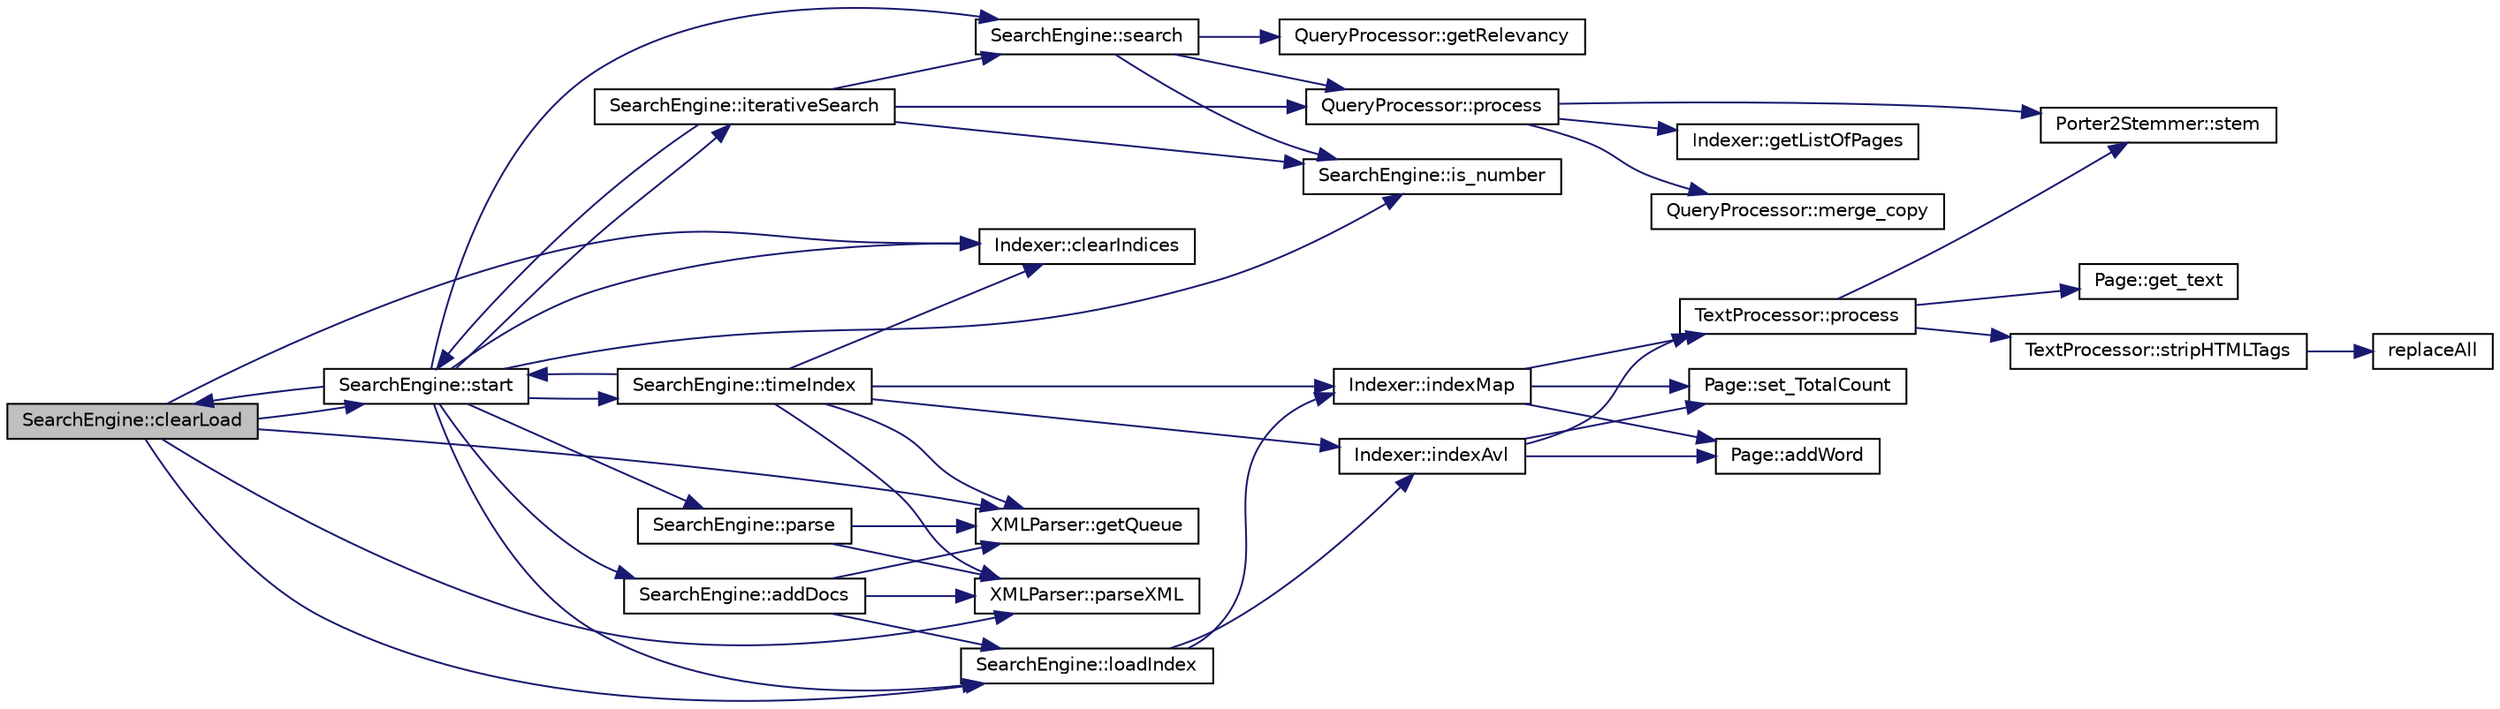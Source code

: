 digraph "SearchEngine::clearLoad"
{
  edge [fontname="Helvetica",fontsize="10",labelfontname="Helvetica",labelfontsize="10"];
  node [fontname="Helvetica",fontsize="10",shape=record];
  rankdir="LR";
  Node1 [label="SearchEngine::clearLoad",height=0.2,width=0.4,color="black", fillcolor="grey75", style="filled", fontcolor="black"];
  Node1 -> Node2 [color="midnightblue",fontsize="10",style="solid",fontname="Helvetica"];
  Node2 [label="SearchEngine::start",height=0.2,width=0.4,color="black", fillcolor="white", style="filled",URL="$class_search_engine.html#a9a07d4580d9ccc4f697267feb114e944"];
  Node2 -> Node3 [color="midnightblue",fontsize="10",style="solid",fontname="Helvetica"];
  Node3 [label="SearchEngine::parse",height=0.2,width=0.4,color="black", fillcolor="white", style="filled",URL="$class_search_engine.html#aa634cc73607ce8bfcce2010cecd41138"];
  Node3 -> Node4 [color="midnightblue",fontsize="10",style="solid",fontname="Helvetica"];
  Node4 [label="XMLParser::parseXML",height=0.2,width=0.4,color="black", fillcolor="white", style="filled",URL="$class_x_m_l_parser.html#ac64b7267fea0146ddd12b6c1e320064e"];
  Node3 -> Node5 [color="midnightblue",fontsize="10",style="solid",fontname="Helvetica"];
  Node5 [label="XMLParser::getQueue",height=0.2,width=0.4,color="black", fillcolor="white", style="filled",URL="$class_x_m_l_parser.html#a094f47b220ed2776d979450d422f91f6"];
  Node2 -> Node6 [color="midnightblue",fontsize="10",style="solid",fontname="Helvetica"];
  Node6 [label="SearchEngine::loadIndex",height=0.2,width=0.4,color="black", fillcolor="white", style="filled",URL="$class_search_engine.html#a8661af1f5b45b9662f1cb959cc6af569"];
  Node6 -> Node7 [color="midnightblue",fontsize="10",style="solid",fontname="Helvetica"];
  Node7 [label="Indexer::indexMap",height=0.2,width=0.4,color="black", fillcolor="white", style="filled",URL="$class_indexer.html#abc4a6b5cf023f426aad040e093605a6e"];
  Node7 -> Node8 [color="midnightblue",fontsize="10",style="solid",fontname="Helvetica"];
  Node8 [label="TextProcessor::process",height=0.2,width=0.4,color="black", fillcolor="white", style="filled",URL="$class_text_processor.html#a22c1df13273a79f4e031540549ebe683"];
  Node8 -> Node9 [color="midnightblue",fontsize="10",style="solid",fontname="Helvetica"];
  Node9 [label="Page::get_text",height=0.2,width=0.4,color="black", fillcolor="white", style="filled",URL="$class_page.html#a105475e662886f995d589a67d53caca3"];
  Node8 -> Node10 [color="midnightblue",fontsize="10",style="solid",fontname="Helvetica"];
  Node10 [label="TextProcessor::stripHTMLTags",height=0.2,width=0.4,color="black", fillcolor="white", style="filled",URL="$class_text_processor.html#ad0ffbf2516c2099467c602633fd2e7f8"];
  Node10 -> Node11 [color="midnightblue",fontsize="10",style="solid",fontname="Helvetica"];
  Node11 [label="replaceAll",height=0.2,width=0.4,color="black", fillcolor="white", style="filled",URL="$_replace_all_8cpp.html#a3adacf2ac06d54c7c2b8f99eebacc147"];
  Node8 -> Node12 [color="midnightblue",fontsize="10",style="solid",fontname="Helvetica"];
  Node12 [label="Porter2Stemmer::stem",height=0.2,width=0.4,color="black", fillcolor="white", style="filled",URL="$namespace_porter2_stemmer.html#ad07c4652a1144329db4bdfb6ce640d80"];
  Node7 -> Node13 [color="midnightblue",fontsize="10",style="solid",fontname="Helvetica"];
  Node13 [label="Page::set_TotalCount",height=0.2,width=0.4,color="black", fillcolor="white", style="filled",URL="$class_page.html#a10a178b0fc10e776dc55086e460b57c0"];
  Node7 -> Node14 [color="midnightblue",fontsize="10",style="solid",fontname="Helvetica"];
  Node14 [label="Page::addWord",height=0.2,width=0.4,color="black", fillcolor="white", style="filled",URL="$class_page.html#a09fd07b3dfeac4580475ff0f97bfbdf6"];
  Node6 -> Node15 [color="midnightblue",fontsize="10",style="solid",fontname="Helvetica"];
  Node15 [label="Indexer::indexAvl",height=0.2,width=0.4,color="black", fillcolor="white", style="filled",URL="$class_indexer.html#ab0717c3a4ac016141988066c7c624b53"];
  Node15 -> Node8 [color="midnightblue",fontsize="10",style="solid",fontname="Helvetica"];
  Node15 -> Node13 [color="midnightblue",fontsize="10",style="solid",fontname="Helvetica"];
  Node15 -> Node14 [color="midnightblue",fontsize="10",style="solid",fontname="Helvetica"];
  Node2 -> Node16 [color="midnightblue",fontsize="10",style="solid",fontname="Helvetica"];
  Node16 [label="SearchEngine::is_number",height=0.2,width=0.4,color="black", fillcolor="white", style="filled",URL="$class_search_engine.html#a462774d4ac2077caea5085362cd9f73f"];
  Node2 -> Node17 [color="midnightblue",fontsize="10",style="solid",fontname="Helvetica"];
  Node17 [label="SearchEngine::addDocs",height=0.2,width=0.4,color="black", fillcolor="white", style="filled",URL="$class_search_engine.html#a101be98d5eb959dda7570e49ce23529a"];
  Node17 -> Node4 [color="midnightblue",fontsize="10",style="solid",fontname="Helvetica"];
  Node17 -> Node5 [color="midnightblue",fontsize="10",style="solid",fontname="Helvetica"];
  Node17 -> Node6 [color="midnightblue",fontsize="10",style="solid",fontname="Helvetica"];
  Node2 -> Node18 [color="midnightblue",fontsize="10",style="solid",fontname="Helvetica"];
  Node18 [label="Indexer::clearIndices",height=0.2,width=0.4,color="black", fillcolor="white", style="filled",URL="$class_indexer.html#a102500c357455a5589eed50440d98d27"];
  Node2 -> Node19 [color="midnightblue",fontsize="10",style="solid",fontname="Helvetica"];
  Node19 [label="SearchEngine::search",height=0.2,width=0.4,color="black", fillcolor="white", style="filled",URL="$class_search_engine.html#ad488e6c35403b9b5ff1f62853b685062"];
  Node19 -> Node20 [color="midnightblue",fontsize="10",style="solid",fontname="Helvetica"];
  Node20 [label="QueryProcessor::process",height=0.2,width=0.4,color="black", fillcolor="white", style="filled",URL="$class_query_processor.html#a9d1006d1ca929b4cc81486f6500bab82"];
  Node20 -> Node12 [color="midnightblue",fontsize="10",style="solid",fontname="Helvetica"];
  Node20 -> Node21 [color="midnightblue",fontsize="10",style="solid",fontname="Helvetica"];
  Node21 [label="Indexer::getListOfPages",height=0.2,width=0.4,color="black", fillcolor="white", style="filled",URL="$class_indexer.html#a87f8ee4571567e75ec086008c126fd4f"];
  Node20 -> Node22 [color="midnightblue",fontsize="10",style="solid",fontname="Helvetica"];
  Node22 [label="QueryProcessor::merge_copy",height=0.2,width=0.4,color="black", fillcolor="white", style="filled",URL="$class_query_processor.html#a1e6fbadb9a784bf4a592a9f1a1981933"];
  Node19 -> Node23 [color="midnightblue",fontsize="10",style="solid",fontname="Helvetica"];
  Node23 [label="QueryProcessor::getRelevancy",height=0.2,width=0.4,color="black", fillcolor="white", style="filled",URL="$class_query_processor.html#ab3b545b1d86cd003c0192647a4620498"];
  Node19 -> Node16 [color="midnightblue",fontsize="10",style="solid",fontname="Helvetica"];
  Node2 -> Node1 [color="midnightblue",fontsize="10",style="solid",fontname="Helvetica"];
  Node2 -> Node24 [color="midnightblue",fontsize="10",style="solid",fontname="Helvetica"];
  Node24 [label="SearchEngine::iterativeSearch",height=0.2,width=0.4,color="black", fillcolor="white", style="filled",URL="$class_search_engine.html#add73e2052582702649c38a49b49def2a"];
  Node24 -> Node2 [color="midnightblue",fontsize="10",style="solid",fontname="Helvetica"];
  Node24 -> Node19 [color="midnightblue",fontsize="10",style="solid",fontname="Helvetica"];
  Node24 -> Node16 [color="midnightblue",fontsize="10",style="solid",fontname="Helvetica"];
  Node24 -> Node20 [color="midnightblue",fontsize="10",style="solid",fontname="Helvetica"];
  Node2 -> Node25 [color="midnightblue",fontsize="10",style="solid",fontname="Helvetica"];
  Node25 [label="SearchEngine::timeIndex",height=0.2,width=0.4,color="black", fillcolor="white", style="filled",URL="$class_search_engine.html#a0d3b651a4e328690f0c9813445de2a04"];
  Node25 -> Node2 [color="midnightblue",fontsize="10",style="solid",fontname="Helvetica"];
  Node25 -> Node18 [color="midnightblue",fontsize="10",style="solid",fontname="Helvetica"];
  Node25 -> Node4 [color="midnightblue",fontsize="10",style="solid",fontname="Helvetica"];
  Node25 -> Node5 [color="midnightblue",fontsize="10",style="solid",fontname="Helvetica"];
  Node25 -> Node7 [color="midnightblue",fontsize="10",style="solid",fontname="Helvetica"];
  Node25 -> Node15 [color="midnightblue",fontsize="10",style="solid",fontname="Helvetica"];
  Node1 -> Node18 [color="midnightblue",fontsize="10",style="solid",fontname="Helvetica"];
  Node1 -> Node4 [color="midnightblue",fontsize="10",style="solid",fontname="Helvetica"];
  Node1 -> Node5 [color="midnightblue",fontsize="10",style="solid",fontname="Helvetica"];
  Node1 -> Node6 [color="midnightblue",fontsize="10",style="solid",fontname="Helvetica"];
}
